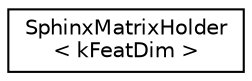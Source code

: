 digraph "Graphical Class Hierarchy"
{
  edge [fontname="Helvetica",fontsize="10",labelfontname="Helvetica",labelfontsize="10"];
  node [fontname="Helvetica",fontsize="10",shape=record];
  rankdir="LR";
  Node0 [label="SphinxMatrixHolder\l\< kFeatDim \>",height=0.2,width=0.4,color="black", fillcolor="white", style="filled",URL="$classkaldi_1_1SphinxMatrixHolder.html",tooltip="A class for reading/writing Sphinx format matrices. "];
}
